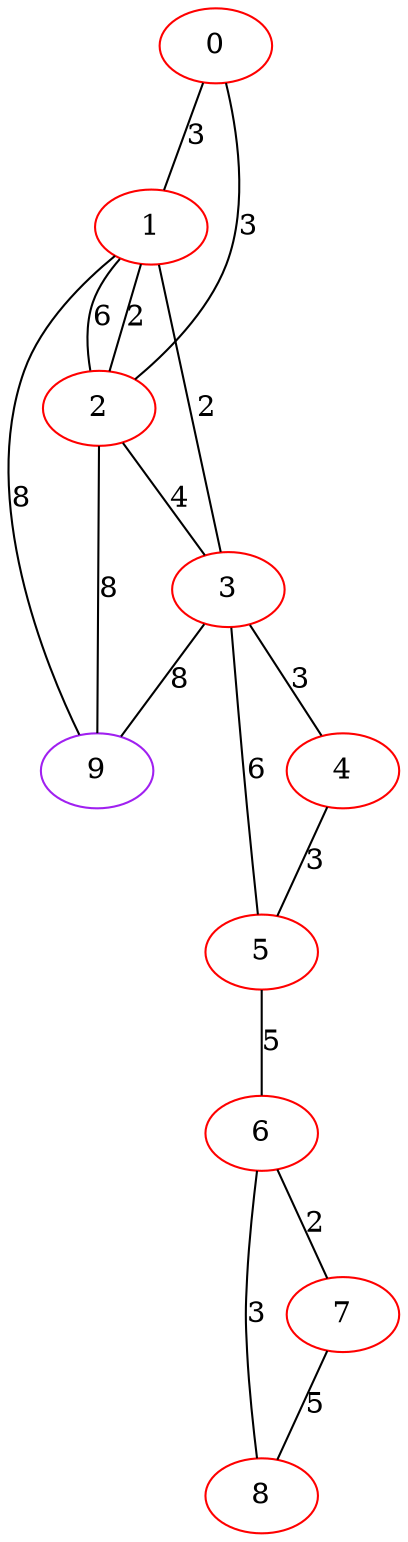graph "" {
0 [color=red, weight=1];
1 [color=red, weight=1];
2 [color=red, weight=1];
3 [color=red, weight=1];
4 [color=red, weight=1];
5 [color=red, weight=1];
6 [color=red, weight=1];
7 [color=red, weight=1];
8 [color=red, weight=1];
9 [color=purple, weight=4];
0 -- 1  [key=0, label=3];
0 -- 2  [key=0, label=3];
1 -- 9  [key=0, label=8];
1 -- 2  [key=0, label=6];
1 -- 2  [key=1, label=2];
1 -- 3  [key=0, label=2];
2 -- 3  [key=0, label=4];
2 -- 9  [key=0, label=8];
3 -- 4  [key=0, label=3];
3 -- 5  [key=0, label=6];
3 -- 9  [key=0, label=8];
4 -- 5  [key=0, label=3];
5 -- 6  [key=0, label=5];
6 -- 8  [key=0, label=3];
6 -- 7  [key=0, label=2];
7 -- 8  [key=0, label=5];
}
